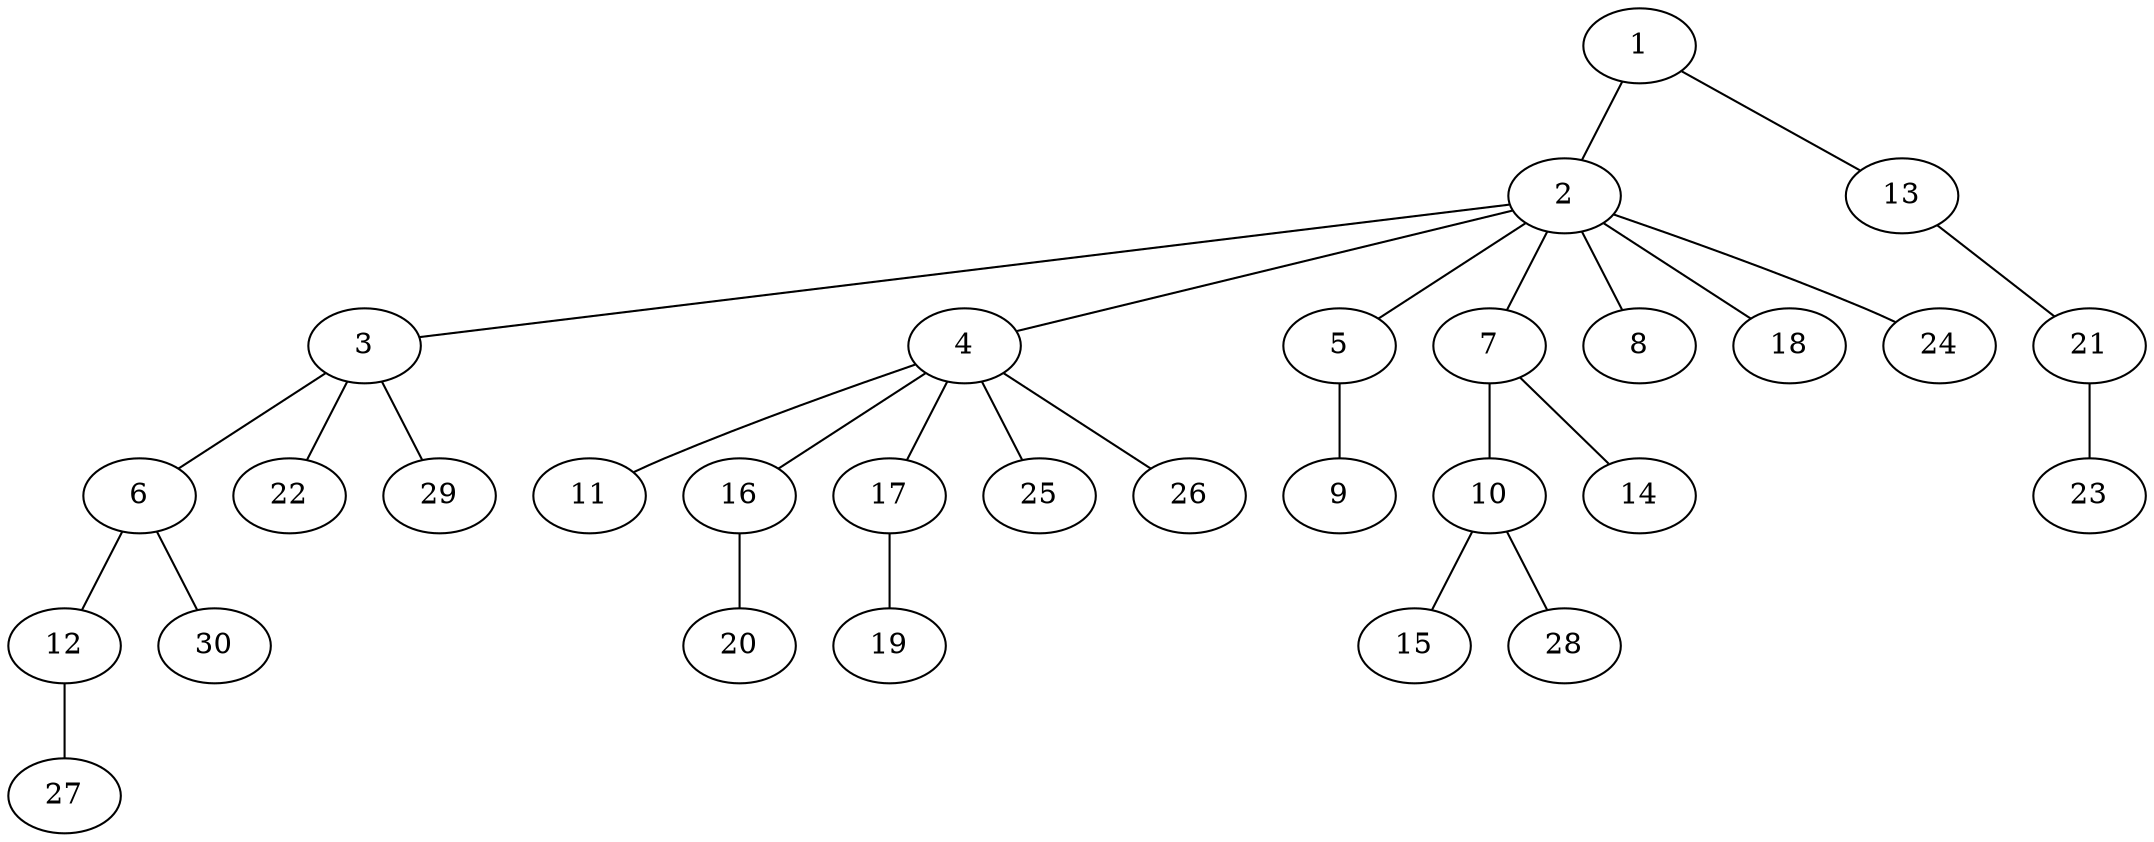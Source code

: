 graph graphname {1--2
1--13
2--3
2--4
2--5
2--7
2--8
2--18
2--24
3--6
3--22
3--29
4--11
4--16
4--17
4--25
4--26
5--9
6--12
6--30
7--10
7--14
10--15
10--28
12--27
13--21
16--20
17--19
21--23
}